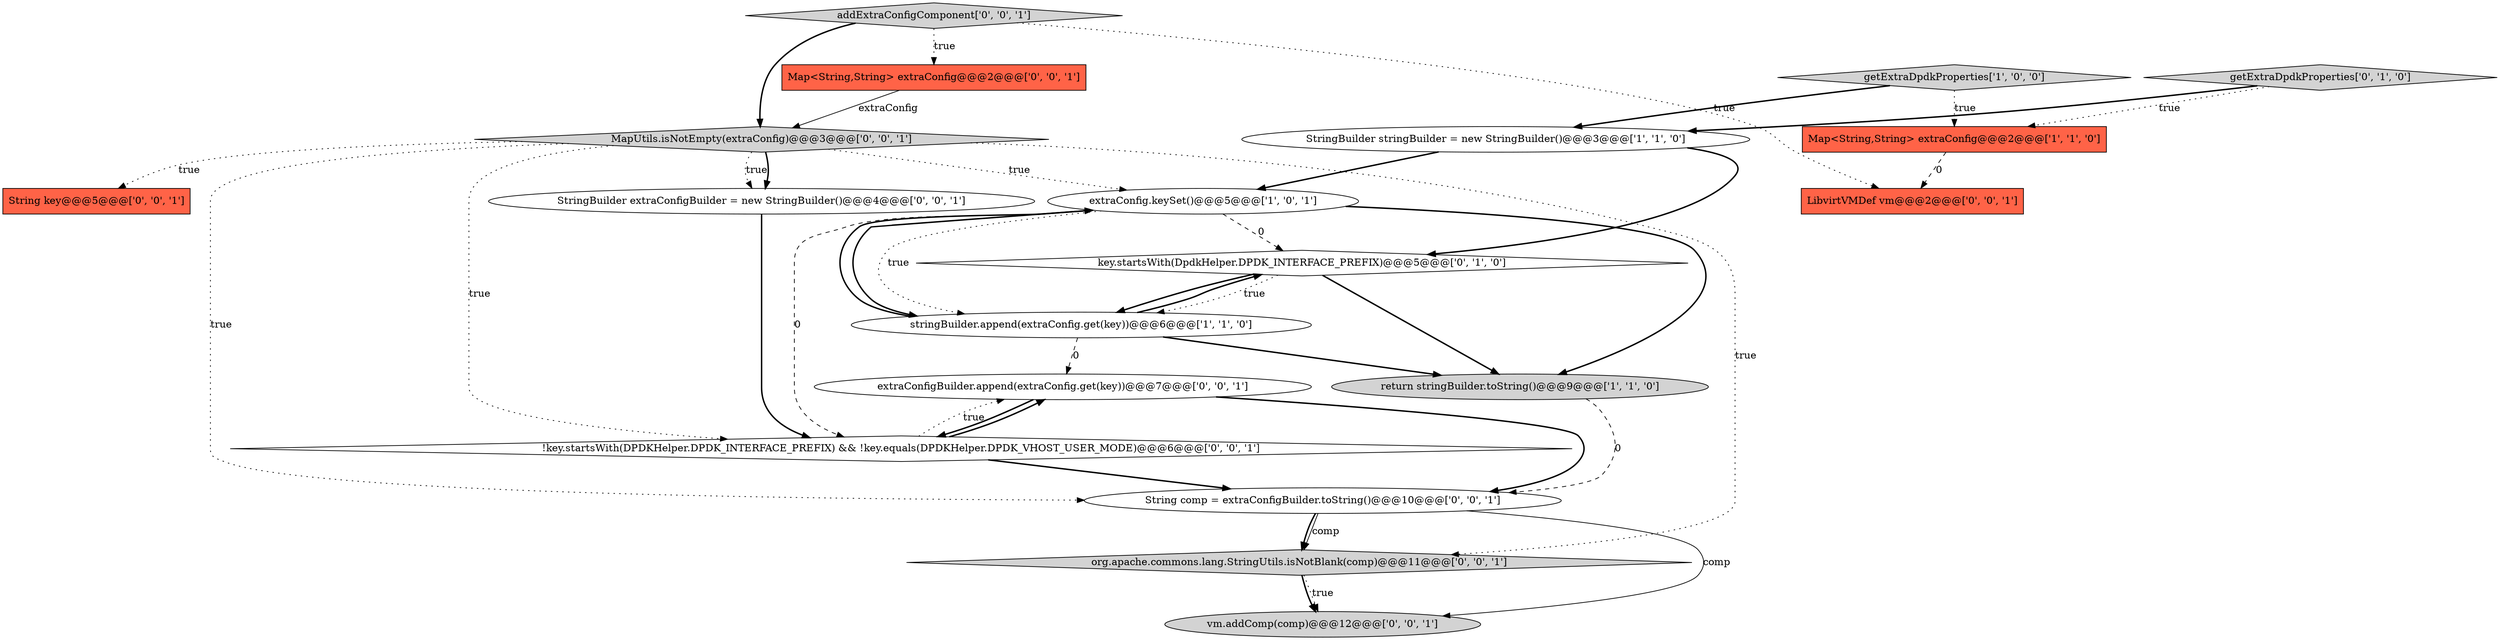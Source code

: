 digraph {
0 [style = filled, label = "Map<String,String> extraConfig@@@2@@@['1', '1', '0']", fillcolor = tomato, shape = box image = "AAA0AAABBB1BBB"];
9 [style = filled, label = "vm.addComp(comp)@@@12@@@['0', '0', '1']", fillcolor = lightgray, shape = ellipse image = "AAA0AAABBB3BBB"];
3 [style = filled, label = "extraConfig.keySet()@@@5@@@['1', '0', '1']", fillcolor = white, shape = ellipse image = "AAA0AAABBB1BBB"];
16 [style = filled, label = "extraConfigBuilder.append(extraConfig.get(key))@@@7@@@['0', '0', '1']", fillcolor = white, shape = ellipse image = "AAA0AAABBB3BBB"];
11 [style = filled, label = "String key@@@5@@@['0', '0', '1']", fillcolor = tomato, shape = box image = "AAA0AAABBB3BBB"];
7 [style = filled, label = "key.startsWith(DpdkHelper.DPDK_INTERFACE_PREFIX)@@@5@@@['0', '1', '0']", fillcolor = white, shape = diamond image = "AAA1AAABBB2BBB"];
5 [style = filled, label = "stringBuilder.append(extraConfig.get(key))@@@6@@@['1', '1', '0']", fillcolor = white, shape = ellipse image = "AAA0AAABBB1BBB"];
17 [style = filled, label = "!key.startsWith(DPDKHelper.DPDK_INTERFACE_PREFIX) && !key.equals(DPDKHelper.DPDK_VHOST_USER_MODE)@@@6@@@['0', '0', '1']", fillcolor = white, shape = diamond image = "AAA0AAABBB3BBB"];
6 [style = filled, label = "getExtraDpdkProperties['0', '1', '0']", fillcolor = lightgray, shape = diamond image = "AAA0AAABBB2BBB"];
1 [style = filled, label = "StringBuilder stringBuilder = new StringBuilder()@@@3@@@['1', '1', '0']", fillcolor = white, shape = ellipse image = "AAA0AAABBB1BBB"];
18 [style = filled, label = "org.apache.commons.lang.StringUtils.isNotBlank(comp)@@@11@@@['0', '0', '1']", fillcolor = lightgray, shape = diamond image = "AAA0AAABBB3BBB"];
8 [style = filled, label = "MapUtils.isNotEmpty(extraConfig)@@@3@@@['0', '0', '1']", fillcolor = lightgray, shape = diamond image = "AAA0AAABBB3BBB"];
14 [style = filled, label = "addExtraConfigComponent['0', '0', '1']", fillcolor = lightgray, shape = diamond image = "AAA0AAABBB3BBB"];
12 [style = filled, label = "LibvirtVMDef vm@@@2@@@['0', '0', '1']", fillcolor = tomato, shape = box image = "AAA0AAABBB3BBB"];
2 [style = filled, label = "getExtraDpdkProperties['1', '0', '0']", fillcolor = lightgray, shape = diamond image = "AAA0AAABBB1BBB"];
4 [style = filled, label = "return stringBuilder.toString()@@@9@@@['1', '1', '0']", fillcolor = lightgray, shape = ellipse image = "AAA0AAABBB1BBB"];
13 [style = filled, label = "String comp = extraConfigBuilder.toString()@@@10@@@['0', '0', '1']", fillcolor = white, shape = ellipse image = "AAA0AAABBB3BBB"];
10 [style = filled, label = "Map<String,String> extraConfig@@@2@@@['0', '0', '1']", fillcolor = tomato, shape = box image = "AAA0AAABBB3BBB"];
15 [style = filled, label = "StringBuilder extraConfigBuilder = new StringBuilder()@@@4@@@['0', '0', '1']", fillcolor = white, shape = ellipse image = "AAA0AAABBB3BBB"];
0->12 [style = dashed, label="0"];
8->11 [style = dotted, label="true"];
5->16 [style = dashed, label="0"];
3->17 [style = dashed, label="0"];
17->16 [style = dotted, label="true"];
13->18 [style = solid, label="comp"];
16->13 [style = bold, label=""];
14->12 [style = dotted, label="true"];
10->8 [style = solid, label="extraConfig"];
3->5 [style = bold, label=""];
13->18 [style = bold, label=""];
5->4 [style = bold, label=""];
3->7 [style = dashed, label="0"];
7->5 [style = dotted, label="true"];
6->0 [style = dotted, label="true"];
18->9 [style = bold, label=""];
1->3 [style = bold, label=""];
8->15 [style = dotted, label="true"];
7->4 [style = bold, label=""];
17->13 [style = bold, label=""];
2->1 [style = bold, label=""];
14->8 [style = bold, label=""];
14->10 [style = dotted, label="true"];
7->5 [style = bold, label=""];
4->13 [style = dashed, label="0"];
16->17 [style = bold, label=""];
5->3 [style = bold, label=""];
8->3 [style = dotted, label="true"];
2->0 [style = dotted, label="true"];
1->7 [style = bold, label=""];
13->9 [style = solid, label="comp"];
8->18 [style = dotted, label="true"];
17->16 [style = bold, label=""];
3->5 [style = dotted, label="true"];
6->1 [style = bold, label=""];
18->9 [style = dotted, label="true"];
8->17 [style = dotted, label="true"];
3->4 [style = bold, label=""];
5->7 [style = bold, label=""];
8->15 [style = bold, label=""];
8->13 [style = dotted, label="true"];
15->17 [style = bold, label=""];
}
